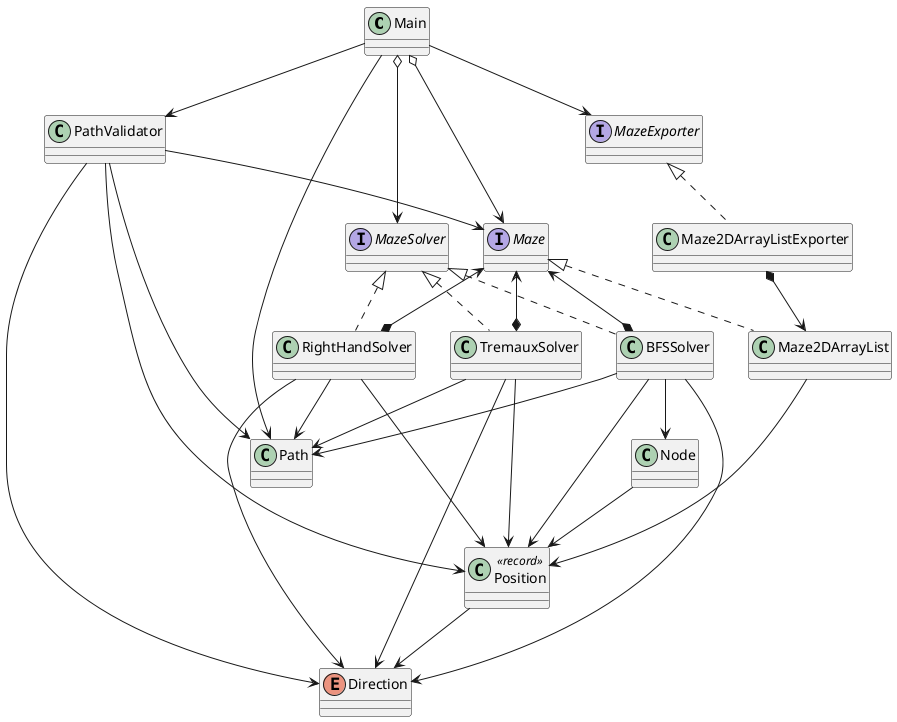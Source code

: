 @startuml HighLevelClassDiagram
class Main
interface MazeExporter
class Maze2DArrayListExporter
interface Maze
class Maze2DArrayList
class Position <<record>>
class Path
class PathValidator
interface MazeSolver
enum Direction
class RightHandSolver
class TremauxSolver
class BFSSolver
class Node


Main --> MazeExporter
Main o--> Maze
Main --> Path
Main o--> MazeSolver
Main --> PathValidator

MazeExporter <|.. Maze2DArrayListExporter

Maze2DArrayListExporter *--> Maze2DArrayList

Maze <|.. Maze2DArrayList

Maze2DArrayList --> Position

PathValidator --> Path
PathValidator --> Direction
PathValidator --> Position
PathValidator --> Maze

MazeSolver <|.. RightHandSolver
MazeSolver <|.. TremauxSolver
MazeSolver <|.. BFSSolver

Maze <--* RightHandSolver
Maze <--* TremauxSolver
Maze <--* BFSSolver

RightHandSolver --> Direction
RightHandSolver --> Path
RightHandSolver --> Position

TremauxSolver --> Direction
TremauxSolver --> Path
TremauxSolver --> Position

BFSSolver --> Direction
BFSSolver --> Path
BFSSolver --> Position
BFSSolver --> Node

Node --> Position

Position --> Direction
@enduml
